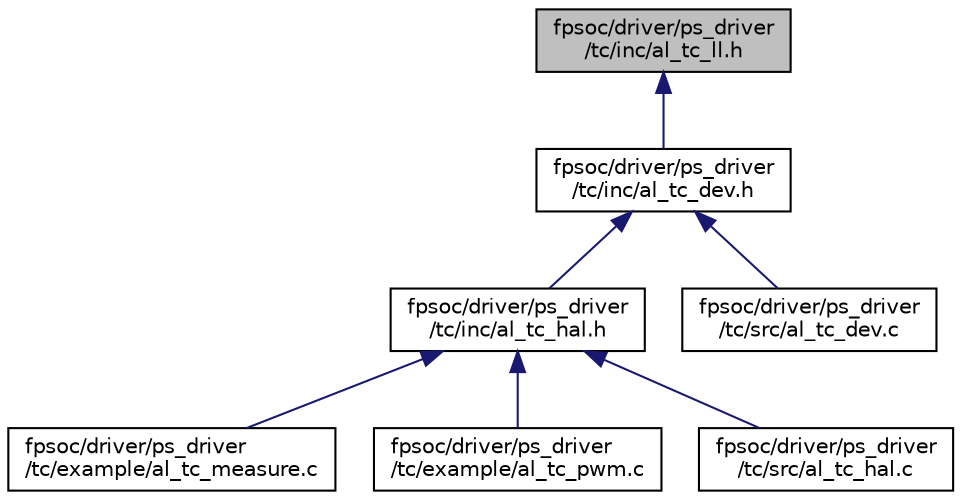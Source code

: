 digraph "fpsoc/driver/ps_driver/tc/inc/al_tc_ll.h"
{
  edge [fontname="Helvetica",fontsize="10",labelfontname="Helvetica",labelfontsize="10"];
  node [fontname="Helvetica",fontsize="10",shape=record];
  Node3 [label="fpsoc/driver/ps_driver\l/tc/inc/al_tc_ll.h",height=0.2,width=0.4,color="black", fillcolor="grey75", style="filled", fontcolor="black"];
  Node3 -> Node4 [dir="back",color="midnightblue",fontsize="10",style="solid",fontname="Helvetica"];
  Node4 [label="fpsoc/driver/ps_driver\l/tc/inc/al_tc_dev.h",height=0.2,width=0.4,color="black", fillcolor="white", style="filled",URL="$al__tc__dev_8h.html"];
  Node4 -> Node5 [dir="back",color="midnightblue",fontsize="10",style="solid",fontname="Helvetica"];
  Node5 [label="fpsoc/driver/ps_driver\l/tc/inc/al_tc_hal.h",height=0.2,width=0.4,color="black", fillcolor="white", style="filled",URL="$al__tc__hal_8h.html"];
  Node5 -> Node6 [dir="back",color="midnightblue",fontsize="10",style="solid",fontname="Helvetica"];
  Node6 [label="fpsoc/driver/ps_driver\l/tc/example/al_tc_measure.c",height=0.2,width=0.4,color="black", fillcolor="white", style="filled",URL="$al__tc__measure_8c.html",tooltip="tc measure pulse width example "];
  Node5 -> Node7 [dir="back",color="midnightblue",fontsize="10",style="solid",fontname="Helvetica"];
  Node7 [label="fpsoc/driver/ps_driver\l/tc/example/al_tc_pwm.c",height=0.2,width=0.4,color="black", fillcolor="white", style="filled",URL="$al__tc__pwm_8c.html",tooltip="tc pwm output example "];
  Node5 -> Node8 [dir="back",color="midnightblue",fontsize="10",style="solid",fontname="Helvetica"];
  Node8 [label="fpsoc/driver/ps_driver\l/tc/src/al_tc_hal.c",height=0.2,width=0.4,color="black", fillcolor="white", style="filled",URL="$al__tc__hal_8c.html"];
  Node4 -> Node9 [dir="back",color="midnightblue",fontsize="10",style="solid",fontname="Helvetica"];
  Node9 [label="fpsoc/driver/ps_driver\l/tc/src/al_tc_dev.c",height=0.2,width=0.4,color="black", fillcolor="white", style="filled",URL="$al__tc__dev_8c.html"];
}
